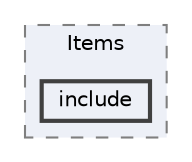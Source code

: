 digraph "components/Items/include"
{
 // LATEX_PDF_SIZE
  bgcolor="transparent";
  edge [fontname=Helvetica,fontsize=10,labelfontname=Helvetica,labelfontsize=10];
  node [fontname=Helvetica,fontsize=10,shape=box,height=0.2,width=0.4];
  compound=true
  subgraph clusterdir_43c077a971f14465bfcbdb2684713c71 {
    graph [ bgcolor="#edf0f7", pencolor="grey50", label="Items", fontname=Helvetica,fontsize=10 style="filled,dashed", URL="dir_43c077a971f14465bfcbdb2684713c71.html",tooltip=""]
  dir_88643a6ffdea2e6395d5c53951c4962c [label="include", fillcolor="#edf0f7", color="grey25", style="filled,bold", URL="dir_88643a6ffdea2e6395d5c53951c4962c.html",tooltip=""];
  }
}
